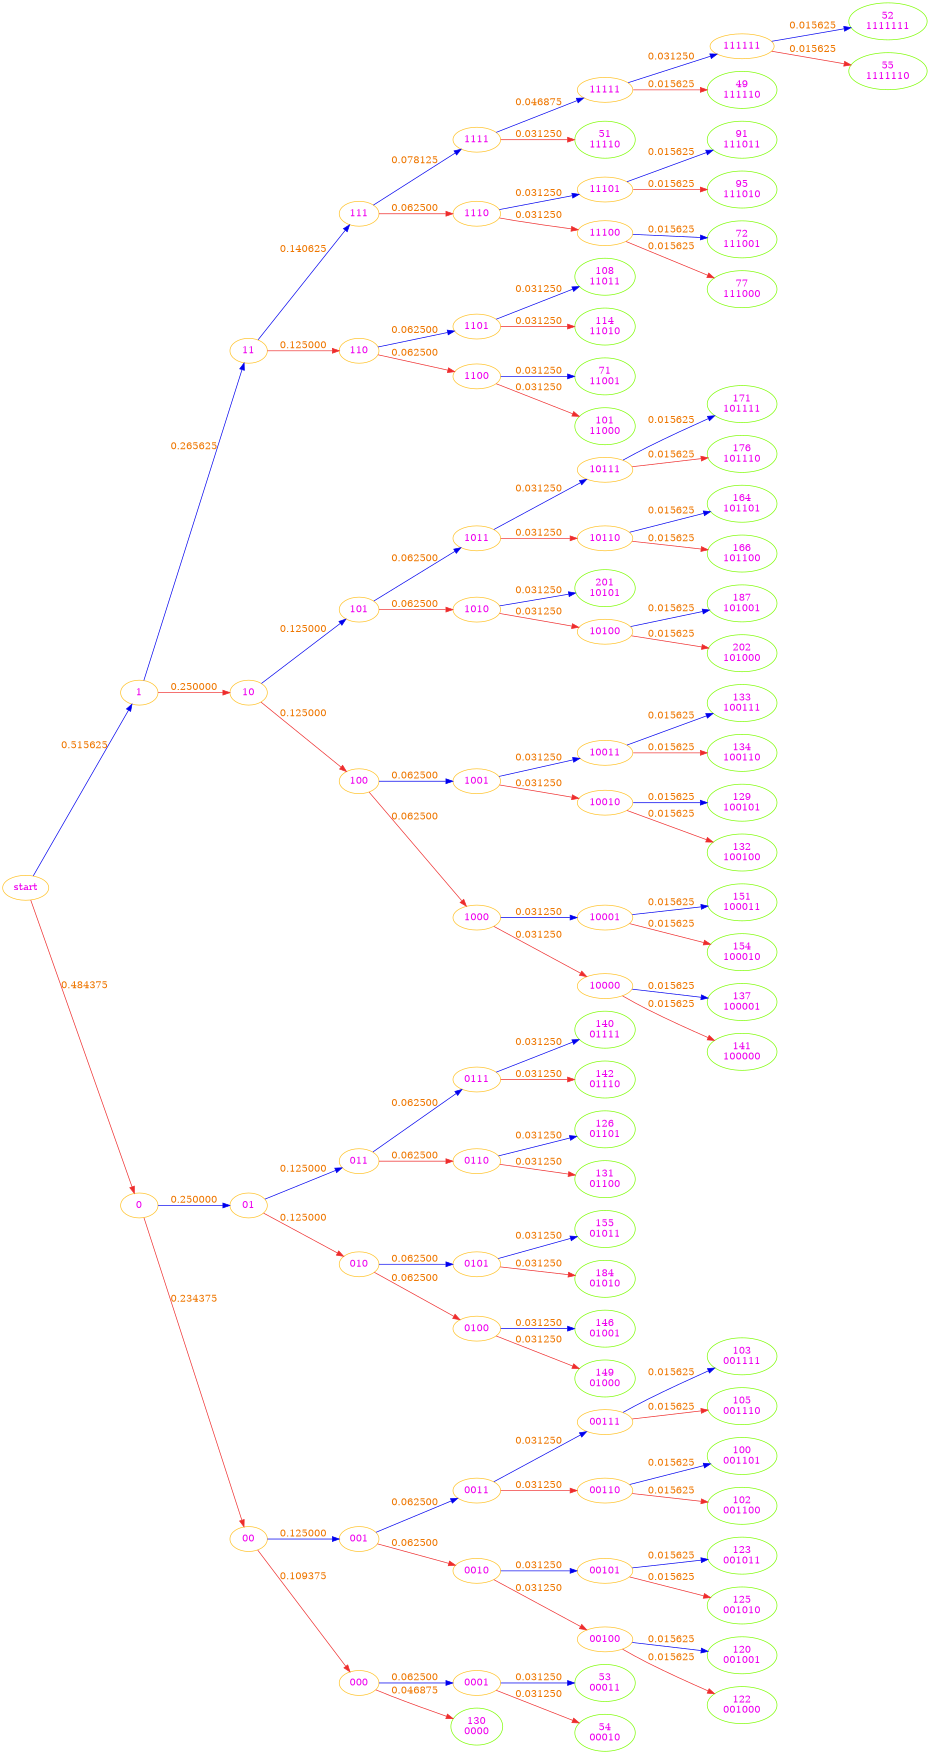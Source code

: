 digraph G {
 rotate = 180;
 ration="fill";
 size = "8.3,11.7!";
 minlen=1.5;
 rankdir = LR;
start[color=goldenrod1,fontcolor=magenta2,labelfontsize=35];
start -> 1 [label=0.515625,color=blue2, fontcolor=darkorange2,labelfontsize=25];
start -> 0 [label=0.484375,color=firebrick2, fontcolor=darkorange2,labelfontsize=35];
1[color=goldenrod1,fontcolor=magenta2,labelfontsize=35];
1 -> 11 [label=0.265625,color=blue2, fontcolor=darkorange2,labelfontsize=25];
1 -> 10 [label=0.250000,color=firebrick2, fontcolor=darkorange2,labelfontsize=35];
0[color=goldenrod1,fontcolor=magenta2,labelfontsize=35];
0 -> 01 [label=0.250000,color=blue2, fontcolor=darkorange2,labelfontsize=25];
0 -> 00 [label=0.234375,color=firebrick2, fontcolor=darkorange2,labelfontsize=35];
11[color=goldenrod1,fontcolor=magenta2,labelfontsize=35];
11 -> 111 [label=0.140625,color=blue2, fontcolor=darkorange2,labelfontsize=25];
11 -> 110 [label=0.125000,color=firebrick2, fontcolor=darkorange2,labelfontsize=35];
10[color=goldenrod1,fontcolor=magenta2,labelfontsize=35];
10 -> 101 [label=0.125000,color=blue2, fontcolor=darkorange2,labelfontsize=25];
10 -> 100 [label=0.125000,color=firebrick2, fontcolor=darkorange2,labelfontsize=35];
01[color=goldenrod1,fontcolor=magenta2,labelfontsize=35];
01 -> 011 [label=0.125000,color=blue2, fontcolor=darkorange2,labelfontsize=25];
01 -> 010 [label=0.125000,color=firebrick2, fontcolor=darkorange2,labelfontsize=35];
00[color=goldenrod1,fontcolor=magenta2,labelfontsize=35];
00 -> 001 [label=0.125000,color=blue2, fontcolor=darkorange2,labelfontsize=25];
00 -> 000 [label=0.109375,color=firebrick2, fontcolor=darkorange2,labelfontsize=35];
111[color=goldenrod1,fontcolor=magenta2,labelfontsize=35];
111 -> 1111 [label=0.078125,color=blue2, fontcolor=darkorange2,labelfontsize=25];
111 -> 1110 [label=0.062500,color=firebrick2, fontcolor=darkorange2,labelfontsize=35];
110[color=goldenrod1,fontcolor=magenta2,labelfontsize=35];
110 -> 1101 [label=0.062500,color=blue2, fontcolor=darkorange2,labelfontsize=25];
110 -> 1100 [label=0.062500,color=firebrick2, fontcolor=darkorange2,labelfontsize=35];
011[color=goldenrod1,fontcolor=magenta2,labelfontsize=35];
011 -> 0111 [label=0.062500,color=blue2, fontcolor=darkorange2,labelfontsize=25];
011 -> 0110 [label=0.062500,color=firebrick2, fontcolor=darkorange2,labelfontsize=35];
010[color=goldenrod1,fontcolor=magenta2,labelfontsize=35];
010 -> 0101 [label=0.062500,color=blue2, fontcolor=darkorange2,labelfontsize=25];
010 -> 0100 [label=0.062500,color=firebrick2, fontcolor=darkorange2,labelfontsize=35];
101[color=goldenrod1,fontcolor=magenta2,labelfontsize=35];
101 -> 1011 [label=0.062500,color=blue2, fontcolor=darkorange2,labelfontsize=25];
101 -> 1010 [label=0.062500,color=firebrick2, fontcolor=darkorange2,labelfontsize=35];
100[color=goldenrod1,fontcolor=magenta2,labelfontsize=35];
100 -> 1001 [label=0.062500,color=blue2, fontcolor=darkorange2,labelfontsize=25];
100 -> 1000 [label=0.062500,color=firebrick2, fontcolor=darkorange2,labelfontsize=35];
001[color=goldenrod1,fontcolor=magenta2,labelfontsize=35];
001 -> 0011 [label=0.062500,color=blue2, fontcolor=darkorange2,labelfontsize=25];
001 -> 0010 [label=0.062500,color=firebrick2, fontcolor=darkorange2,labelfontsize=35];
000[color=goldenrod1,fontcolor=magenta2,labelfontsize=35];
000 -> 0001 [label=0.062500,color=blue2, fontcolor=darkorange2,labelfontsize=25];
000 -> 0000 [label=0.046875,color=firebrick2, fontcolor=darkorange2,labelfontsize=35];
1111[color=goldenrod1,fontcolor=magenta2,labelfontsize=35];
1111 -> 11111 [label=0.046875,color=blue2, fontcolor=darkorange2,labelfontsize=25];
1111 -> 11110 [label=0.031250,color=firebrick2, fontcolor=darkorange2,labelfontsize=35];
1110[color=goldenrod1,fontcolor=magenta2,labelfontsize=35];
1110 -> 11101 [label=0.031250,color=blue2, fontcolor=darkorange2,labelfontsize=25];
1110 -> 11100 [label=0.031250,color=firebrick2, fontcolor=darkorange2,labelfontsize=35];
0011[color=goldenrod1,fontcolor=magenta2,labelfontsize=35];
0011 -> 00111 [label=0.031250,color=blue2, fontcolor=darkorange2,labelfontsize=25];
0011 -> 00110 [label=0.031250,color=firebrick2, fontcolor=darkorange2,labelfontsize=35];
0010[color=goldenrod1,fontcolor=magenta2,labelfontsize=35];
0010 -> 00101 [label=0.031250,color=blue2, fontcolor=darkorange2,labelfontsize=25];
0010 -> 00100 [label=0.031250,color=firebrick2, fontcolor=darkorange2,labelfontsize=35];
1001[color=goldenrod1,fontcolor=magenta2,labelfontsize=35];
1001 -> 10011 [label=0.031250,color=blue2, fontcolor=darkorange2,labelfontsize=25];
1001 -> 10010 [label=0.031250,color=firebrick2, fontcolor=darkorange2,labelfontsize=35];
1000[color=goldenrod1,fontcolor=magenta2,labelfontsize=35];
1000 -> 10001 [label=0.031250,color=blue2, fontcolor=darkorange2,labelfontsize=25];
1000 -> 10000 [label=0.031250,color=firebrick2, fontcolor=darkorange2,labelfontsize=35];
1011[color=goldenrod1,fontcolor=magenta2,labelfontsize=35];
1011 -> 10111 [label=0.031250,color=blue2, fontcolor=darkorange2,labelfontsize=25];
1011 -> 10110 [label=0.031250,color=firebrick2, fontcolor=darkorange2,labelfontsize=35];
1010[color=goldenrod1,fontcolor=magenta2,labelfontsize=35];
1010 -> 10101 [label=0.031250,color=blue2, fontcolor=darkorange2,labelfontsize=25];
1010 -> 10100 [label=0.031250,color=firebrick2, fontcolor=darkorange2,labelfontsize=35];
0101[color=goldenrod1,fontcolor=magenta2,labelfontsize=35];
0101 -> 01011 [label=0.031250,color=blue2, fontcolor=darkorange2,labelfontsize=25];
0101 -> 01010 [label=0.031250,color=firebrick2, fontcolor=darkorange2,labelfontsize=35];
0100[color=goldenrod1,fontcolor=magenta2,labelfontsize=35];
0100 -> 01001 [label=0.031250,color=blue2, fontcolor=darkorange2,labelfontsize=25];
0100 -> 01000 [label=0.031250,color=firebrick2, fontcolor=darkorange2,labelfontsize=35];
0111[color=goldenrod1,fontcolor=magenta2,labelfontsize=35];
0111 -> 01111 [label=0.031250,color=blue2, fontcolor=darkorange2,labelfontsize=25];
0111 -> 01110 [label=0.031250,color=firebrick2, fontcolor=darkorange2,labelfontsize=35];
0110[color=goldenrod1,fontcolor=magenta2,labelfontsize=35];
0110 -> 01101 [label=0.031250,color=blue2, fontcolor=darkorange2,labelfontsize=25];
0110 -> 01100 [label=0.031250,color=firebrick2, fontcolor=darkorange2,labelfontsize=35];
1101[color=goldenrod1,fontcolor=magenta2,labelfontsize=35];
1101 -> 11011 [label=0.031250,color=blue2, fontcolor=darkorange2,labelfontsize=25];
1101 -> 11010 [label=0.031250,color=firebrick2, fontcolor=darkorange2,labelfontsize=35];
1100[color=goldenrod1,fontcolor=magenta2,labelfontsize=35];
1100 -> 11001 [label=0.031250,color=blue2, fontcolor=darkorange2,labelfontsize=25];
1100 -> 11000 [label=0.031250,color=firebrick2, fontcolor=darkorange2,labelfontsize=35];
0001[color=goldenrod1,fontcolor=magenta2,labelfontsize=35];
0001 -> 00011 [label=0.031250,color=blue2, fontcolor=darkorange2,labelfontsize=25];
0001 -> 00010 [label=0.031250,color=firebrick2, fontcolor=darkorange2,labelfontsize=35];
11111[color=goldenrod1,fontcolor=magenta2,labelfontsize=35];
11111 -> 111111 [label=0.031250,color=blue2, fontcolor=darkorange2,labelfontsize=25];
11111 -> 111110 [label=0.015625,color=firebrick2, fontcolor=darkorange2,labelfontsize=35];
10100[color=goldenrod1,fontcolor=magenta2,labelfontsize=35];
10100 -> 101001 [label=0.015625,color=blue2, fontcolor=darkorange2,labelfontsize=25];
10100 -> 101000 [label=0.015625,color=firebrick2, fontcolor=darkorange2,labelfontsize=35];
10111[color=goldenrod1,fontcolor=magenta2,labelfontsize=35];
10111 -> 101111 [label=0.015625,color=blue2, fontcolor=darkorange2,labelfontsize=25];
10111 -> 101110 [label=0.015625,color=firebrick2, fontcolor=darkorange2,labelfontsize=35];
10110[color=goldenrod1,fontcolor=magenta2,labelfontsize=35];
10110 -> 101101 [label=0.015625,color=blue2, fontcolor=darkorange2,labelfontsize=25];
10110 -> 101100 [label=0.015625,color=firebrick2, fontcolor=darkorange2,labelfontsize=35];
10001[color=goldenrod1,fontcolor=magenta2,labelfontsize=35];
10001 -> 100011 [label=0.015625,color=blue2, fontcolor=darkorange2,labelfontsize=25];
10001 -> 100010 [label=0.015625,color=firebrick2, fontcolor=darkorange2,labelfontsize=35];
10000[color=goldenrod1,fontcolor=magenta2,labelfontsize=35];
10000 -> 100001 [label=0.015625,color=blue2, fontcolor=darkorange2,labelfontsize=25];
10000 -> 100000 [label=0.015625,color=firebrick2, fontcolor=darkorange2,labelfontsize=35];
10011[color=goldenrod1,fontcolor=magenta2,labelfontsize=35];
10011 -> 100111 [label=0.015625,color=blue2, fontcolor=darkorange2,labelfontsize=25];
10011 -> 100110 [label=0.015625,color=firebrick2, fontcolor=darkorange2,labelfontsize=35];
10010[color=goldenrod1,fontcolor=magenta2,labelfontsize=35];
10010 -> 100101 [label=0.015625,color=blue2, fontcolor=darkorange2,labelfontsize=25];
10010 -> 100100 [label=0.015625,color=firebrick2, fontcolor=darkorange2,labelfontsize=35];
00101[color=goldenrod1,fontcolor=magenta2,labelfontsize=35];
00101 -> 001011 [label=0.015625,color=blue2, fontcolor=darkorange2,labelfontsize=25];
00101 -> 001010 [label=0.015625,color=firebrick2, fontcolor=darkorange2,labelfontsize=35];
00100[color=goldenrod1,fontcolor=magenta2,labelfontsize=35];
00100 -> 001001 [label=0.015625,color=blue2, fontcolor=darkorange2,labelfontsize=25];
00100 -> 001000 [label=0.015625,color=firebrick2, fontcolor=darkorange2,labelfontsize=35];
00111[color=goldenrod1,fontcolor=magenta2,labelfontsize=35];
00111 -> 001111 [label=0.015625,color=blue2, fontcolor=darkorange2,labelfontsize=25];
00111 -> 001110 [label=0.015625,color=firebrick2, fontcolor=darkorange2,labelfontsize=35];
00110[color=goldenrod1,fontcolor=magenta2,labelfontsize=35];
00110 -> 001101 [label=0.015625,color=blue2, fontcolor=darkorange2,labelfontsize=25];
00110 -> 001100 [label=0.015625,color=firebrick2, fontcolor=darkorange2,labelfontsize=35];
11101[color=goldenrod1,fontcolor=magenta2,labelfontsize=35];
11101 -> 111011 [label=0.015625,color=blue2, fontcolor=darkorange2,labelfontsize=25];
11101 -> 111010 [label=0.015625,color=firebrick2, fontcolor=darkorange2,labelfontsize=35];
11100[color=goldenrod1,fontcolor=magenta2,labelfontsize=35];
11100 -> 111001 [label=0.015625,color=blue2, fontcolor=darkorange2,labelfontsize=25];
11100 -> 111000 [label=0.015625,color=firebrick2, fontcolor=darkorange2,labelfontsize=35];
111111[color=goldenrod1,fontcolor=magenta2,labelfontsize=35];
111111 -> 1111111 [label=0.015625,color=blue2, fontcolor=darkorange2,labelfontsize=25];
111111 -> 1111110 [label=0.015625,color=firebrick2, fontcolor=darkorange2,labelfontsize=35];
0000 [label=<130<BR/>0000>,color=lawngreen,fontcolor=magenta2,labelfontsize=35];
11110 [label=<51<BR/>11110>,color=lawngreen,fontcolor=magenta2,labelfontsize=35];
00011 [label=<53<BR/>00011>,color=lawngreen,fontcolor=magenta2,labelfontsize=35];
00010 [label=<54<BR/>00010>,color=lawngreen,fontcolor=magenta2,labelfontsize=35];
11001 [label=<71<BR/>11001>,color=lawngreen,fontcolor=magenta2,labelfontsize=35];
11000 [label=<101<BR/>11000>,color=lawngreen,fontcolor=magenta2,labelfontsize=35];
11011 [label=<108<BR/>11011>,color=lawngreen,fontcolor=magenta2,labelfontsize=35];
11010 [label=<114<BR/>11010>,color=lawngreen,fontcolor=magenta2,labelfontsize=35];
01101 [label=<126<BR/>01101>,color=lawngreen,fontcolor=magenta2,labelfontsize=35];
01100 [label=<131<BR/>01100>,color=lawngreen,fontcolor=magenta2,labelfontsize=35];
01111 [label=<140<BR/>01111>,color=lawngreen,fontcolor=magenta2,labelfontsize=35];
01110 [label=<142<BR/>01110>,color=lawngreen,fontcolor=magenta2,labelfontsize=35];
01001 [label=<146<BR/>01001>,color=lawngreen,fontcolor=magenta2,labelfontsize=35];
01000 [label=<149<BR/>01000>,color=lawngreen,fontcolor=magenta2,labelfontsize=35];
01011 [label=<155<BR/>01011>,color=lawngreen,fontcolor=magenta2,labelfontsize=35];
01010 [label=<184<BR/>01010>,color=lawngreen,fontcolor=magenta2,labelfontsize=35];
10101 [label=<201<BR/>10101>,color=lawngreen,fontcolor=magenta2,labelfontsize=35];
111110 [label=<49<BR/>111110>,color=lawngreen,fontcolor=magenta2,labelfontsize=35];
1111111 [label=<52<BR/>1111111>,color=lawngreen,fontcolor=magenta2,labelfontsize=35];
1111110 [label=<55<BR/>1111110>,color=lawngreen,fontcolor=magenta2,labelfontsize=35];
111001 [label=<72<BR/>111001>,color=lawngreen,fontcolor=magenta2,labelfontsize=35];
111000 [label=<77<BR/>111000>,color=lawngreen,fontcolor=magenta2,labelfontsize=35];
111011 [label=<91<BR/>111011>,color=lawngreen,fontcolor=magenta2,labelfontsize=35];
111010 [label=<95<BR/>111010>,color=lawngreen,fontcolor=magenta2,labelfontsize=35];
001101 [label=<100<BR/>001101>,color=lawngreen,fontcolor=magenta2,labelfontsize=35];
001100 [label=<102<BR/>001100>,color=lawngreen,fontcolor=magenta2,labelfontsize=35];
001111 [label=<103<BR/>001111>,color=lawngreen,fontcolor=magenta2,labelfontsize=35];
001110 [label=<105<BR/>001110>,color=lawngreen,fontcolor=magenta2,labelfontsize=35];
001001 [label=<120<BR/>001001>,color=lawngreen,fontcolor=magenta2,labelfontsize=35];
001000 [label=<122<BR/>001000>,color=lawngreen,fontcolor=magenta2,labelfontsize=35];
001011 [label=<123<BR/>001011>,color=lawngreen,fontcolor=magenta2,labelfontsize=35];
001010 [label=<125<BR/>001010>,color=lawngreen,fontcolor=magenta2,labelfontsize=35];
100101 [label=<129<BR/>100101>,color=lawngreen,fontcolor=magenta2,labelfontsize=35];
100100 [label=<132<BR/>100100>,color=lawngreen,fontcolor=magenta2,labelfontsize=35];
100111 [label=<133<BR/>100111>,color=lawngreen,fontcolor=magenta2,labelfontsize=35];
100110 [label=<134<BR/>100110>,color=lawngreen,fontcolor=magenta2,labelfontsize=35];
100001 [label=<137<BR/>100001>,color=lawngreen,fontcolor=magenta2,labelfontsize=35];
100000 [label=<141<BR/>100000>,color=lawngreen,fontcolor=magenta2,labelfontsize=35];
100011 [label=<151<BR/>100011>,color=lawngreen,fontcolor=magenta2,labelfontsize=35];
100010 [label=<154<BR/>100010>,color=lawngreen,fontcolor=magenta2,labelfontsize=35];
101101 [label=<164<BR/>101101>,color=lawngreen,fontcolor=magenta2,labelfontsize=35];
101100 [label=<166<BR/>101100>,color=lawngreen,fontcolor=magenta2,labelfontsize=35];
101111 [label=<171<BR/>101111>,color=lawngreen,fontcolor=magenta2,labelfontsize=35];
101110 [label=<176<BR/>101110>,color=lawngreen,fontcolor=magenta2,labelfontsize=35];
101001 [label=<187<BR/>101001>,color=lawngreen,fontcolor=magenta2,labelfontsize=35];
101000 [label=<202<BR/>101000>,color=lawngreen,fontcolor=magenta2,labelfontsize=35];
}
